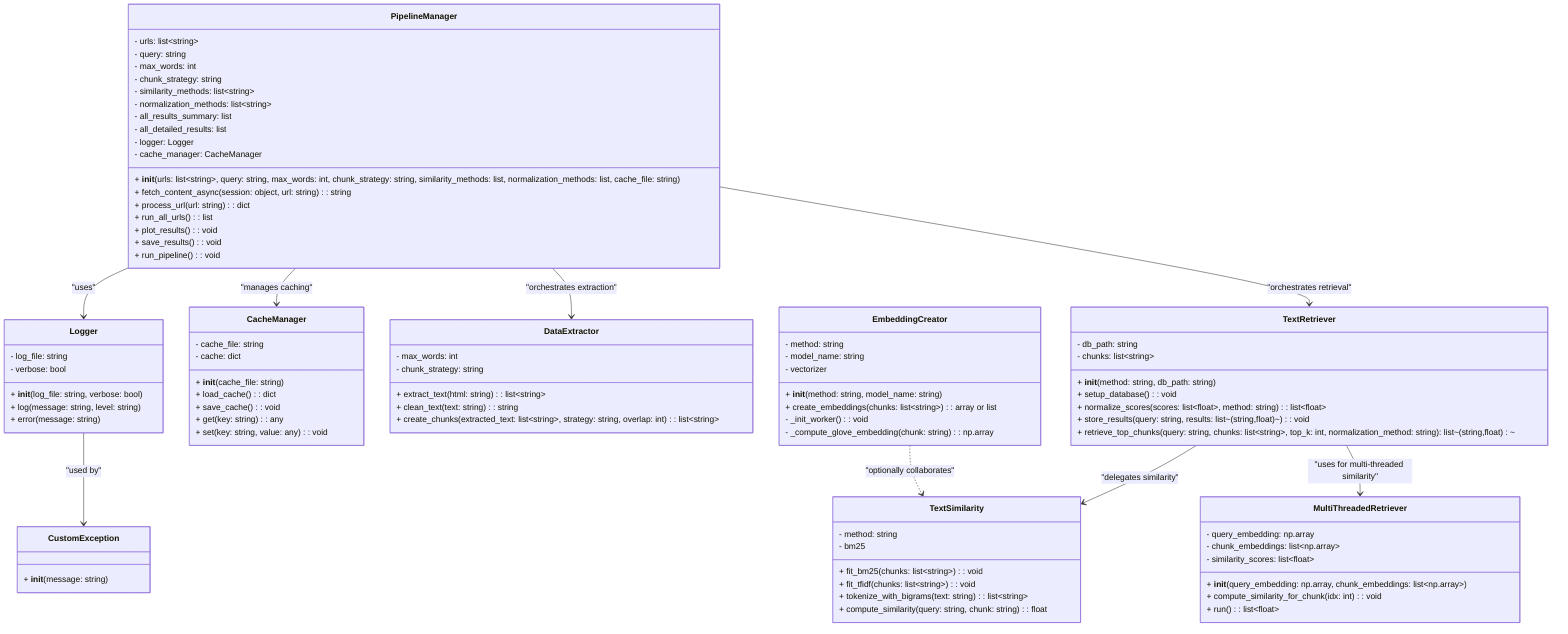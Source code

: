 classDiagram

%% Logger Class
class Logger {
  - log_file: string
  - verbose: bool
  + __init__(log_file: string, verbose: bool)
  + log(message: string, level: string)
  + error(message: string)
}

%% CustomException Class
class CustomException {
  + __init__(message: string)
}

%% CacheManager Class
class CacheManager {
  - cache_file: string
  - cache: dict
  + __init__(cache_file: string)
  + load_cache(): dict
  + save_cache(): void
  + get(key: string): any
  + set(key: string, value: any): void
}

%% DataExtractor Class (fetch_content removed)
class DataExtractor {
  - max_words: int
  - chunk_strategy: string
  + extract_text(html: string): list~string~
  + clean_text(text: string): string
  + create_chunks(extracted_text: list~string~, strategy: string, overlap: int): list~string~
}

%% EmbeddingCreator Class
class EmbeddingCreator {
  - method: string
  - model_name: string
  - vectorizer
  + __init__(method: string, model_name: string)
  + create_embeddings(chunks: list~string~): array or list
  - _init_worker(): void
  - _compute_glove_embedding(chunk: string): np.array
}

%% TextSimilarity Class
class TextSimilarity {
  - method: string
  - bm25
  + fit_bm25(chunks: list~string~): void
  + fit_tfidf(chunks: list~string~): void
  + tokenize_with_bigrams(text: string): list~string~
  + compute_similarity(query: string, chunk: string): float
}

%% MultiThreadedRetriever Class
class MultiThreadedRetriever {
  - query_embedding: np.array
  - chunk_embeddings: list~np.array~
  - similarity_scores: list~float~
  + __init__(query_embedding: np.array, chunk_embeddings: list~np.array~)
  + compute_similarity_for_chunk(idx: int): void
  + run(): list~float~
}

%% TextRetriever Class
class TextRetriever {
  - db_path: string
  - chunks: list~string~
  + __init__(method: string, db_path: string)
  + setup_database(): void
  + normalize_scores(scores: list~float~, method: string): list~float~
  + store_results(query: string, results: list~(string,float)~): void
  + retrieve_top_chunks(query: string, chunks: list~string~, top_k: int, normalization_method: string): list~(string,float)~
}

%% PipelineManager Class
class PipelineManager {
  - urls: list~string~
  - query: string
  - max_words: int
  - chunk_strategy: string
  - similarity_methods: list~string~
  - normalization_methods: list~string~
  - all_results_summary: list
  - all_detailed_results: list
  - logger: Logger
  - cache_manager: CacheManager
  + __init__(urls: list~string~, query: string, max_words: int, chunk_strategy: string, similarity_methods: list, normalization_methods: list, cache_file: string)
  + fetch_content_async(session: object, url: string): string
  + process_url(url: string): dict
  + run_all_urls(): list
  + plot_results(): void
  + save_results(): void
  + run_pipeline(): void
}

%% Relationships
Logger --> CustomException : "used by"
PipelineManager --> Logger : "uses"
PipelineManager --> CacheManager : "manages caching"
PipelineManager --> DataExtractor : "orchestrates extraction"
PipelineManager --> TextRetriever : "orchestrates retrieval"
TextRetriever --> TextSimilarity : "delegates similarity"
TextRetriever --> MultiThreadedRetriever : "uses for multi-threaded similarity"
EmbeddingCreator ..> TextSimilarity : "optionally collaborates"


%% A solid arrow ("-->") usually denotes an association 
%% (or aggregation/composition, depending on context), 
%% meaning one class has a direct relationship with another 
%% (often as an attribute).

%% A dotted arrow ("..>") denotes a dependency relationship. 
%% This means one class uses or depends on another 
%% (for example, by calling its methods) but does not 
%% have a long-term ownership or attribute reference.

%% For example, if Class A uses a utility function from
%%  Class B temporarily, you might show that as a dependency 
%%  with a dotted arrow ("A ..> B"). Conversely, if Class A 
%%  has an instance of Class B as a member variable, you’d 
%%  show that as an association with a solid arrow ("A --> B").